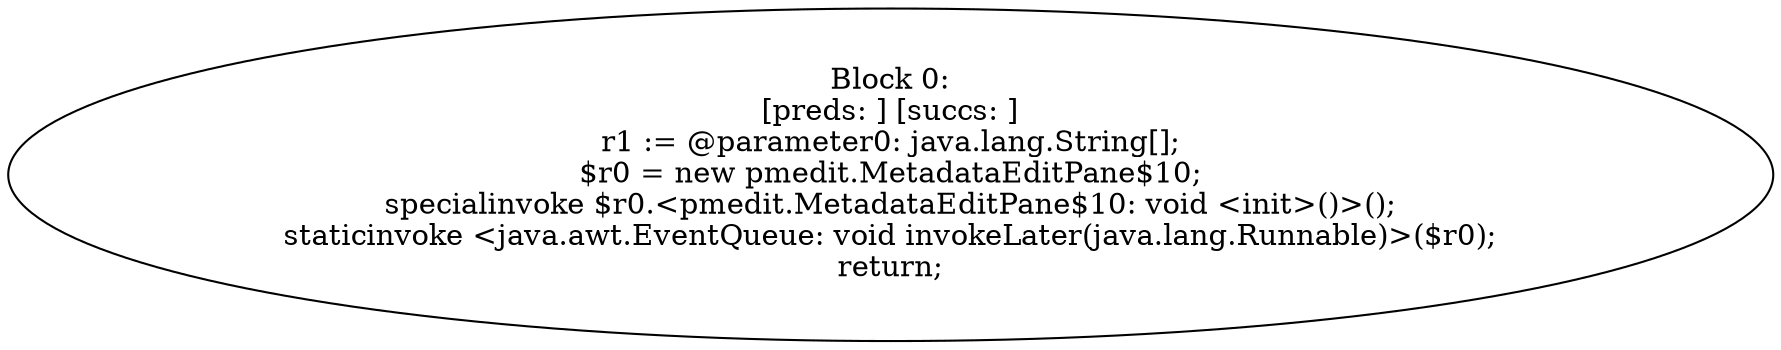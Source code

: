 digraph "unitGraph" {
    "Block 0:
[preds: ] [succs: ]
r1 := @parameter0: java.lang.String[];
$r0 = new pmedit.MetadataEditPane$10;
specialinvoke $r0.<pmedit.MetadataEditPane$10: void <init>()>();
staticinvoke <java.awt.EventQueue: void invokeLater(java.lang.Runnable)>($r0);
return;
"
}
